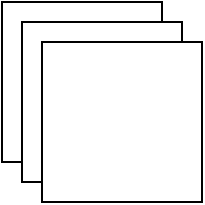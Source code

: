 <mxfile version="26.0.16">
  <diagram name="Seite-1" id="a5W8cNTssYs0hJBSHtPd">
    <mxGraphModel dx="1050" dy="530" grid="1" gridSize="10" guides="1" tooltips="1" connect="1" arrows="1" fold="1" page="1" pageScale="1" pageWidth="827" pageHeight="1169" math="0" shadow="0">
      <root>
        <mxCell id="0" />
        <mxCell id="1" parent="0" />
        <mxCell id="i4DyHIZpNscy4BL_6yOO-17" value="" style="whiteSpace=wrap;html=1;aspect=fixed;" vertex="1" parent="1">
          <mxGeometry x="80" y="40" width="80" height="80" as="geometry" />
        </mxCell>
        <mxCell id="i4DyHIZpNscy4BL_6yOO-18" value="" style="whiteSpace=wrap;html=1;aspect=fixed;" vertex="1" parent="1">
          <mxGeometry x="90" y="50" width="80" height="80" as="geometry" />
        </mxCell>
        <mxCell id="i4DyHIZpNscy4BL_6yOO-19" value="" style="whiteSpace=wrap;html=1;aspect=fixed;" vertex="1" parent="1">
          <mxGeometry x="100" y="60" width="80" height="80" as="geometry" />
        </mxCell>
      </root>
    </mxGraphModel>
  </diagram>
</mxfile>
